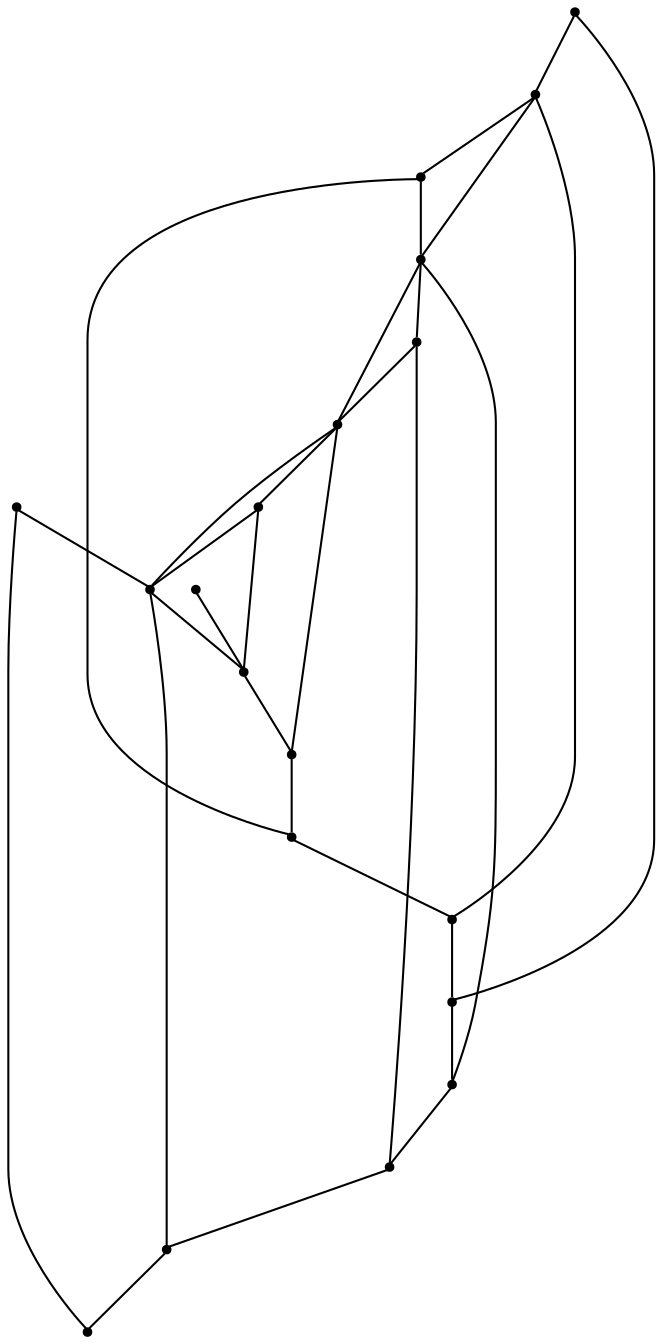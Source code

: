 graph {
  node [shape=point,comment="{\"directed\":false,\"doi\":\"10.4230/LIPIcs.GD.2024.36\",\"figure\":\"3\"}"]

  v0 [pos="1711.9952179851905,1478.607169387787"]
  v1 [pos="1711.9073285845732,1445.1068307506612"]
  v2 [pos="966.5749397467571,1445.1068307506612"]
  v3 [pos="825.9463023282473,1445.1068307506614"]
  v4 [pos="1669.395314540077,1480.1397150182518"]
  v5 [pos="1669.7186356057343,1445.1068307506614"]
  v6 [pos="1571.8234528199625,1601.1744517490918"]
  v7 [pos="1008.7179709385889,1528.7433595106027"]
  v8 [pos="1571.2785639744563,1445.1068307506614"]
  v9 [pos="1529.096993725624,1613.1812575505965"]
  v10 [pos="1529.0898709956175,1445.1068307506614"]
  v11 [pos="966.771832354797,1524.4586660971856"]
  v12 [pos="1388.4612335771078,2007.486987934546"]
  v13 [pos="1148.9353978908237,1758.802466659855"]
  v14 [pos="1107.203704356874,1726.2969093426036"]
  v15 [pos="1388.4612335771078,1445.1068307506614"]
  v16 [pos="1149.3922701441054,1445.1068307506614"]
  v17 [pos="1107.203704356874,1445.1068307506614"]
  v18 [pos="1008.7636327255957,1445.1068307506614"]

  v0 -- v1 [id="-1",pos="1711.9952179851905,1478.607169387787 1711.9073285845732,1445.1068307506612 1711.9073285845732,1445.1068307506612 1711.9073285845732,1445.1068307506612"]
  v3 -- v2 [id="-3",pos="825.9463023282473,1445.1068307506614 966.5749397467571,1445.1068307506612 966.5749397467571,1445.1068307506612 966.5749397467571,1445.1068307506612"]
  v2 -- v18 [id="-4",pos="966.5749397467571,1445.1068307506612 1008.7636327255957,1445.1068307506614 1008.7636327255957,1445.1068307506614 1008.7636327255957,1445.1068307506614"]
  v18 -- v17 [id="-5",pos="1008.7636327255957,1445.1068307506614 1107.203704356874,1445.1068307506614 1107.203704356874,1445.1068307506614 1107.203704356874,1445.1068307506614"]
  v17 -- v16 [id="-6",pos="1107.203704356874,1445.1068307506614 1149.3922701441054,1445.1068307506614 1149.3922701441054,1445.1068307506614 1149.3922701441054,1445.1068307506614"]
  v16 -- v15 [id="-7",pos="1149.3922701441054,1445.1068307506614 1388.4612335771078,1445.1068307506614 1388.4612335771078,1445.1068307506614 1388.4612335771078,1445.1068307506614"]
  v15 -- v10 [id="-8",pos="1388.4612335771078,1445.1068307506614 1529.0898709956175,1445.1068307506614 1529.0898709956175,1445.1068307506614 1529.0898709956175,1445.1068307506614"]
  v10 -- v8 [id="-9",pos="1529.0898709956175,1445.1068307506614 1571.2785639744563,1445.1068307506614 1571.2785639744563,1445.1068307506614 1571.2785639744563,1445.1068307506614"]
  v8 -- v5 [id="-10",pos="1571.2785639744563,1445.1068307506614 1669.7186356057343,1445.1068307506614 1669.7186356057343,1445.1068307506614 1669.7186356057343,1445.1068307506614"]
  v5 -- v1 [id="-11",pos="1669.7186356057343,1445.1068307506614 1711.9073285845732,1445.1068307506612 1711.9073285845732,1445.1068307506612 1711.9073285845732,1445.1068307506612"]
  v4 -- v2 [id="-14",pos="1669.395314540077,1480.1397150182518 966.5749397467571,1445.1068307506612 966.5749397467571,1445.1068307506612 966.5749397467571,1445.1068307506612"]
  v0 -- v4 [id="-15",pos="1711.9952179851905,1478.607169387787 1669.395314540077,1480.1397150182518 1669.395314540077,1480.1397150182518 1669.395314540077,1480.1397150182518"]
  v4 -- v5 [id="-18",pos="1669.395314540077,1480.1397150182518 1669.7186356057343,1445.1068307506614 1669.7186356057343,1445.1068307506614 1669.7186356057343,1445.1068307506614"]
  v6 -- v7 [id="-19",pos="1571.8234528199625,1601.1744517490918 1008.7179709385889,1528.7433595106027 1008.7179709385889,1528.7433595106027 1008.7179709385889,1528.7433595106027"]
  v6 -- v8 [id="-20",pos="1571.8234528199625,1601.1744517490918 1571.2785639744563,1445.1068307506614 1571.2785639744563,1445.1068307506614 1571.2785639744563,1445.1068307506614"]
  v9 -- v10 [id="-21",pos="1529.096993725624,1613.1812575505965 1529.0898709956175,1445.1068307506614 1529.0898709956175,1445.1068307506614 1529.0898709956175,1445.1068307506614"]
  v11 -- v4 [id="-22",pos="966.771832354797,1524.4586660971856 1669.395314540077,1480.1397150182518 1669.395314540077,1480.1397150182518 1669.395314540077,1480.1397150182518"]
  v11 -- v2 [id="-23",pos="966.771832354797,1524.4586660971856 966.5749397467571,1445.1068307506612 966.5749397467571,1445.1068307506612 966.5749397467571,1445.1068307506612"]
  v7 -- v11 [id="-24",pos="1008.7179709385889,1528.7433595106027 966.771832354797,1524.4586660971856 966.771832354797,1524.4586660971856 966.771832354797,1524.4586660971856"]
  v7 -- v4 [id="-25",pos="1008.7179709385889,1528.7433595106027 1669.395314540077,1480.1397150182518 1669.395314540077,1480.1397150182518 1669.395314540077,1480.1397150182518"]
  v7 -- v18 [id="-27",pos="1008.7179709385889,1528.7433595106027 1008.7636327255957,1445.1068307506614 1008.7636327255957,1445.1068307506614 1008.7636327255957,1445.1068307506614"]
  v9 -- v7 [id="-28",pos="1529.096993725624,1613.1812575505965 1008.7179709385889,1528.7433595106027 1008.7179709385889,1528.7433595106027 1008.7179709385889,1528.7433595106027"]
  v14 -- v9 [id="-30",pos="1107.203704356874,1726.2969093426036 1529.096993725624,1613.1812575505965 1529.096993725624,1613.1812575505965 1529.096993725624,1613.1812575505965"]
  v14 -- v17 [id="-31",pos="1107.203704356874,1726.2969093426036 1107.203704356874,1445.1068307506614 1107.203704356874,1445.1068307506614 1107.203704356874,1445.1068307506614"]
  v12 -- v13 [id="-32",pos="1388.4612335771078,2007.486987934546 1148.9353978908237,1758.802466659855 1148.9353978908237,1758.802466659855 1148.9353978908237,1758.802466659855"]
  v13 -- v14 [id="-34",pos="1148.9353978908237,1758.802466659855 1107.203704356874,1726.2969093426036 1107.203704356874,1726.2969093426036 1107.203704356874,1726.2969093426036"]
  v13 -- v9 [id="-37",pos="1148.9353978908237,1758.802466659855 1529.096993725624,1613.1812575505965 1529.096993725624,1613.1812575505965 1529.096993725624,1613.1812575505965"]
  v9 -- v6 [id="-38",pos="1529.096993725624,1613.1812575505965 1571.8234528199625,1601.1744517490918 1571.8234528199625,1601.1744517490918 1571.8234528199625,1601.1744517490918"]
  v13 -- v16 [id="-39",pos="1148.9353978908237,1758.802466659855 1149.3922701441054,1445.1068307506614 1149.3922701441054,1445.1068307506614 1149.3922701441054,1445.1068307506614"]
  v12 -- v15 [id="-40",pos="1388.4612335771078,2007.486987934546 1388.4612335771078,1445.1068307506614 1388.4612335771078,1445.1068307506614 1388.4612335771078,1445.1068307506614"]
}